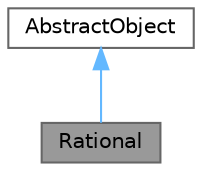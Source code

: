 digraph "Rational"
{
 // LATEX_PDF_SIZE
  bgcolor="transparent";
  edge [fontname=Helvetica,fontsize=10,labelfontname=Helvetica,labelfontsize=10];
  node [fontname=Helvetica,fontsize=10,shape=box,height=0.2,width=0.4];
  Node1 [id="Node000001",label="Rational",height=0.2,width=0.4,color="gray40", fillcolor="grey60", style="filled", fontcolor="black",tooltip="This class is Rational Rational."];
  Node2 -> Node1 [id="edge1_Node000001_Node000002",dir="back",color="steelblue1",style="solid",tooltip=" "];
  Node2 [id="Node000002",label="AbstractObject",height=0.2,width=0.4,color="gray40", fillcolor="white", style="filled",URL="$d2/d3b/classAbstractObject.html",tooltip="This class is used to represent an object."];
}
